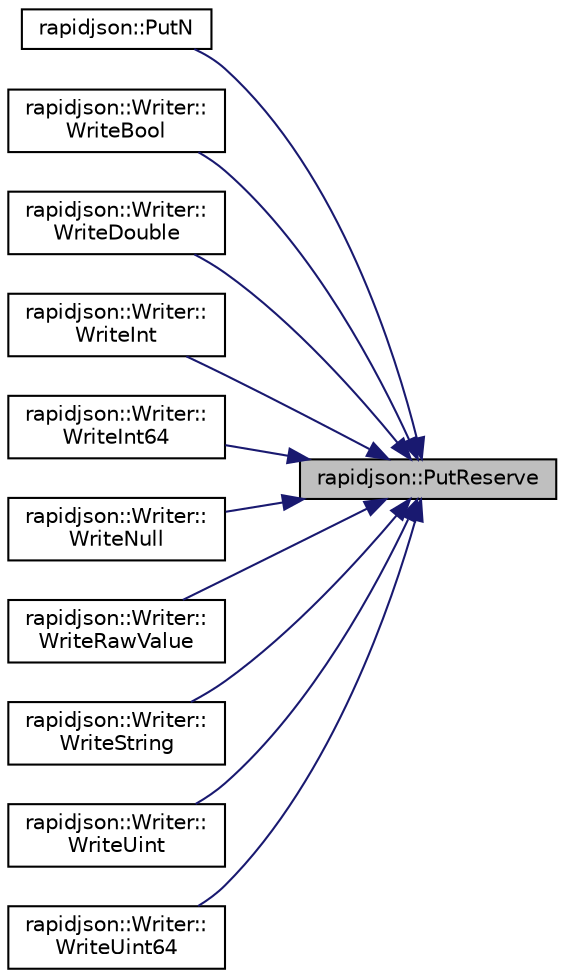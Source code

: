 digraph "rapidjson::PutReserve"
{
 // INTERACTIVE_SVG=YES
 // LATEX_PDF_SIZE
  edge [fontname="Helvetica",fontsize="10",labelfontname="Helvetica",labelfontsize="10"];
  node [fontname="Helvetica",fontsize="10",shape=record];
  rankdir="RL";
  Node49 [label="rapidjson::PutReserve",height=0.2,width=0.4,color="black", fillcolor="grey75", style="filled", fontcolor="black",tooltip="Reserve n characters for writing to a stream."];
  Node49 -> Node50 [dir="back",color="midnightblue",fontsize="10",style="solid",fontname="Helvetica"];
  Node50 [label="rapidjson::PutN",height=0.2,width=0.4,color="black", fillcolor="white", style="filled",URL="$namespacerapidjson.html#a1d49d2cab617858b53a1db23b1759f43",tooltip="Put N copies of a character to a stream."];
  Node49 -> Node51 [dir="back",color="midnightblue",fontsize="10",style="solid",fontname="Helvetica"];
  Node51 [label="rapidjson::Writer::\lWriteBool",height=0.2,width=0.4,color="black", fillcolor="white", style="filled",URL="$classrapidjson_1_1_writer.html#a09c1a50dd2d6de4e8d59e6c8ecf62460",tooltip=" "];
  Node49 -> Node52 [dir="back",color="midnightblue",fontsize="10",style="solid",fontname="Helvetica"];
  Node52 [label="rapidjson::Writer::\lWriteDouble",height=0.2,width=0.4,color="black", fillcolor="white", style="filled",URL="$classrapidjson_1_1_writer.html#ad8cdd06dfdf1731a2148e859b828979c",tooltip=" "];
  Node49 -> Node53 [dir="back",color="midnightblue",fontsize="10",style="solid",fontname="Helvetica"];
  Node53 [label="rapidjson::Writer::\lWriteInt",height=0.2,width=0.4,color="black", fillcolor="white", style="filled",URL="$classrapidjson_1_1_writer.html#aca40d77c14bf6911c03b5d4b23283e02",tooltip=" "];
  Node49 -> Node54 [dir="back",color="midnightblue",fontsize="10",style="solid",fontname="Helvetica"];
  Node54 [label="rapidjson::Writer::\lWriteInt64",height=0.2,width=0.4,color="black", fillcolor="white", style="filled",URL="$classrapidjson_1_1_writer.html#aada3d510b7637fd0e9e8b3cbad093c2e",tooltip=" "];
  Node49 -> Node55 [dir="back",color="midnightblue",fontsize="10",style="solid",fontname="Helvetica"];
  Node55 [label="rapidjson::Writer::\lWriteNull",height=0.2,width=0.4,color="black", fillcolor="white", style="filled",URL="$classrapidjson_1_1_writer.html#af8275fa2332a8c7774aa4c8a3655afd5",tooltip=" "];
  Node49 -> Node56 [dir="back",color="midnightblue",fontsize="10",style="solid",fontname="Helvetica"];
  Node56 [label="rapidjson::Writer::\lWriteRawValue",height=0.2,width=0.4,color="black", fillcolor="white", style="filled",URL="$classrapidjson_1_1_writer.html#a60b50a90fa1cfd525e14c37c36b9998d",tooltip=" "];
  Node49 -> Node57 [dir="back",color="midnightblue",fontsize="10",style="solid",fontname="Helvetica"];
  Node57 [label="rapidjson::Writer::\lWriteString",height=0.2,width=0.4,color="black", fillcolor="white", style="filled",URL="$classrapidjson_1_1_writer.html#a95860b89f9a9eea9d4336f0023c497ce",tooltip=" "];
  Node49 -> Node58 [dir="back",color="midnightblue",fontsize="10",style="solid",fontname="Helvetica"];
  Node58 [label="rapidjson::Writer::\lWriteUint",height=0.2,width=0.4,color="black", fillcolor="white", style="filled",URL="$classrapidjson_1_1_writer.html#a9255fff8cc9476048f14a1ee7dbd9937",tooltip=" "];
  Node49 -> Node59 [dir="back",color="midnightblue",fontsize="10",style="solid",fontname="Helvetica"];
  Node59 [label="rapidjson::Writer::\lWriteUint64",height=0.2,width=0.4,color="black", fillcolor="white", style="filled",URL="$classrapidjson_1_1_writer.html#a341c2665f6564467dab9787bbbaee2fe",tooltip=" "];
}
